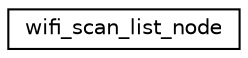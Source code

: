 digraph "Graphical Class Hierarchy"
{
 // LATEX_PDF_SIZE
  edge [fontname="Helvetica",fontsize="10",labelfontname="Helvetica",labelfontsize="10"];
  node [fontname="Helvetica",fontsize="10",shape=record];
  rankdir="LR";
  Node0 [label="wifi_scan_list_node",height=0.2,width=0.4,color="black", fillcolor="white", style="filled",URL="$structwifi__scan__list__node.html",tooltip="Node type in a wifi scan list wifi_scan_list_t."];
}
